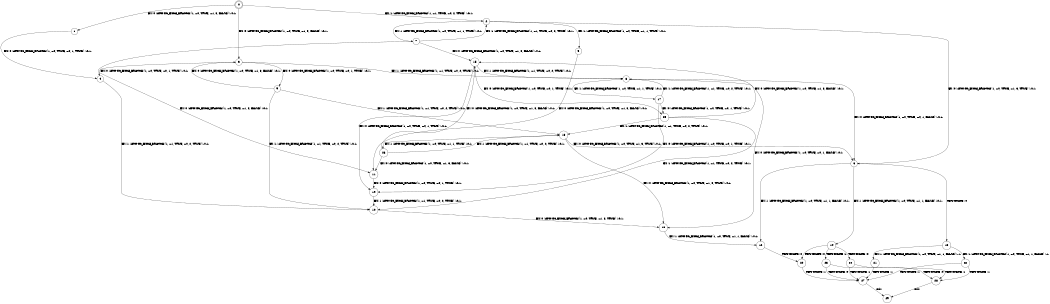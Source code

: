 digraph BCG {
size = "7, 10.5";
center = TRUE;
node [shape = circle];
0 [peripheries = 2];
0 -> 1 [label = "EX !0 !ATOMIC_EXCH_BRANCH (1, +0, TRUE, +1, 3, FALSE) !:0:1:"];
0 -> 2 [label = "EX !1 !ATOMIC_EXCH_BRANCH (1, +1, TRUE, +0, 2, TRUE) !:0:1:"];
0 -> 3 [label = "EX !0 !ATOMIC_EXCH_BRANCH (1, +0, TRUE, +1, 3, FALSE) !:0:1:"];
1 -> 4 [label = "EX !0 !ATOMIC_EXCH_BRANCH (1, +0, TRUE, +0, 1, TRUE) !:0:1:"];
2 -> 5 [label = "EX !1 !ATOMIC_EXCH_BRANCH (1, +0, TRUE, +1, 1, TRUE) !:0:1:"];
2 -> 6 [label = "EX !0 !ATOMIC_EXCH_BRANCH (1, +0, TRUE, +1, 3, TRUE) !:0:1:"];
2 -> 7 [label = "EX !1 !ATOMIC_EXCH_BRANCH (1, +0, TRUE, +1, 1, TRUE) !:0:1:"];
3 -> 4 [label = "EX !0 !ATOMIC_EXCH_BRANCH (1, +0, TRUE, +0, 1, TRUE) !:0:1:"];
3 -> 8 [label = "EX !1 !ATOMIC_EXCH_BRANCH (1, +1, TRUE, +0, 2, TRUE) !:0:1:"];
3 -> 9 [label = "EX !0 !ATOMIC_EXCH_BRANCH (1, +0, TRUE, +0, 1, TRUE) !:0:1:"];
4 -> 10 [label = "EX !1 !ATOMIC_EXCH_BRANCH (1, +1, TRUE, +0, 2, TRUE) !:0:1:"];
5 -> 11 [label = "EX !0 !ATOMIC_EXCH_BRANCH (1, +0, TRUE, +1, 3, FALSE) !:0:1:"];
6 -> 12 [label = "EX !1 !ATOMIC_EXCH_BRANCH (1, +0, TRUE, +1, 1, FALSE) !:0:1:"];
6 -> 13 [label = "TERMINATE !0"];
6 -> 14 [label = "EX !1 !ATOMIC_EXCH_BRANCH (1, +0, TRUE, +1, 1, FALSE) !:0:1:"];
7 -> 11 [label = "EX !0 !ATOMIC_EXCH_BRANCH (1, +0, TRUE, +1, 3, FALSE) !:0:1:"];
7 -> 15 [label = "EX !0 !ATOMIC_EXCH_BRANCH (1, +0, TRUE, +1, 3, FALSE) !:0:1:"];
7 -> 2 [label = "EX !1 !ATOMIC_EXCH_BRANCH (1, +1, TRUE, +0, 2, TRUE) !:0:1:"];
8 -> 16 [label = "EX !0 !ATOMIC_EXCH_BRANCH (1, +0, TRUE, +0, 1, FALSE) !:0:1:"];
8 -> 17 [label = "EX !1 !ATOMIC_EXCH_BRANCH (1, +0, TRUE, +1, 1, TRUE) !:0:1:"];
8 -> 6 [label = "EX !0 !ATOMIC_EXCH_BRANCH (1, +0, TRUE, +0, 1, FALSE) !:0:1:"];
9 -> 10 [label = "EX !1 !ATOMIC_EXCH_BRANCH (1, +1, TRUE, +0, 2, TRUE) !:0:1:"];
9 -> 18 [label = "EX !1 !ATOMIC_EXCH_BRANCH (1, +1, TRUE, +0, 2, TRUE) !:0:1:"];
9 -> 3 [label = "EX !0 !ATOMIC_EXCH_BRANCH (1, +0, TRUE, +1, 3, FALSE) !:0:1:"];
10 -> 16 [label = "EX !0 !ATOMIC_EXCH_BRANCH (1, +0, TRUE, +1, 3, TRUE) !:0:1:"];
11 -> 19 [label = "EX !0 !ATOMIC_EXCH_BRANCH (1, +0, TRUE, +0, 1, TRUE) !:0:1:"];
12 -> 20 [label = "TERMINATE !0"];
13 -> 21 [label = "EX !1 !ATOMIC_EXCH_BRANCH (1, +0, TRUE, +1, 1, FALSE) !:1:"];
13 -> 22 [label = "EX !1 !ATOMIC_EXCH_BRANCH (1, +0, TRUE, +1, 1, FALSE) !:1:"];
14 -> 20 [label = "TERMINATE !0"];
14 -> 23 [label = "TERMINATE !1"];
14 -> 24 [label = "TERMINATE !0"];
15 -> 19 [label = "EX !0 !ATOMIC_EXCH_BRANCH (1, +0, TRUE, +0, 1, TRUE) !:0:1:"];
15 -> 8 [label = "EX !1 !ATOMIC_EXCH_BRANCH (1, +1, TRUE, +0, 2, TRUE) !:0:1:"];
15 -> 25 [label = "EX !0 !ATOMIC_EXCH_BRANCH (1, +0, TRUE, +0, 1, TRUE) !:0:1:"];
16 -> 12 [label = "EX !1 !ATOMIC_EXCH_BRANCH (1, +0, TRUE, +1, 1, FALSE) !:0:1:"];
17 -> 19 [label = "EX !0 !ATOMIC_EXCH_BRANCH (1, +0, TRUE, +0, 1, TRUE) !:0:1:"];
17 -> 8 [label = "EX !1 !ATOMIC_EXCH_BRANCH (1, +1, TRUE, +0, 2, TRUE) !:0:1:"];
17 -> 25 [label = "EX !0 !ATOMIC_EXCH_BRANCH (1, +0, TRUE, +0, 1, TRUE) !:0:1:"];
18 -> 16 [label = "EX !0 !ATOMIC_EXCH_BRANCH (1, +0, TRUE, +1, 3, TRUE) !:0:1:"];
18 -> 26 [label = "EX !1 !ATOMIC_EXCH_BRANCH (1, +0, TRUE, +1, 1, TRUE) !:0:1:"];
18 -> 6 [label = "EX !0 !ATOMIC_EXCH_BRANCH (1, +0, TRUE, +1, 3, TRUE) !:0:1:"];
19 -> 10 [label = "EX !1 !ATOMIC_EXCH_BRANCH (1, +1, TRUE, +0, 2, TRUE) !:0:1:"];
20 -> 27 [label = "TERMINATE !1"];
21 -> 27 [label = "TERMINATE !1"];
22 -> 27 [label = "TERMINATE !1"];
22 -> 28 [label = "TERMINATE !1"];
23 -> 27 [label = "TERMINATE !0"];
23 -> 28 [label = "TERMINATE !0"];
24 -> 27 [label = "TERMINATE !1"];
24 -> 28 [label = "TERMINATE !1"];
25 -> 10 [label = "EX !1 !ATOMIC_EXCH_BRANCH (1, +1, TRUE, +0, 2, TRUE) !:0:1:"];
25 -> 18 [label = "EX !1 !ATOMIC_EXCH_BRANCH (1, +1, TRUE, +0, 2, TRUE) !:0:1:"];
25 -> 15 [label = "EX !0 !ATOMIC_EXCH_BRANCH (1, +0, TRUE, +1, 3, FALSE) !:0:1:"];
26 -> 11 [label = "EX !0 !ATOMIC_EXCH_BRANCH (1, +0, TRUE, +1, 3, FALSE) !:0:1:"];
26 -> 18 [label = "EX !1 !ATOMIC_EXCH_BRANCH (1, +1, TRUE, +0, 2, TRUE) !:0:1:"];
26 -> 15 [label = "EX !0 !ATOMIC_EXCH_BRANCH (1, +0, TRUE, +1, 3, FALSE) !:0:1:"];
27 -> 29 [label = "exit"];
28 -> 29 [label = "exit"];
}
